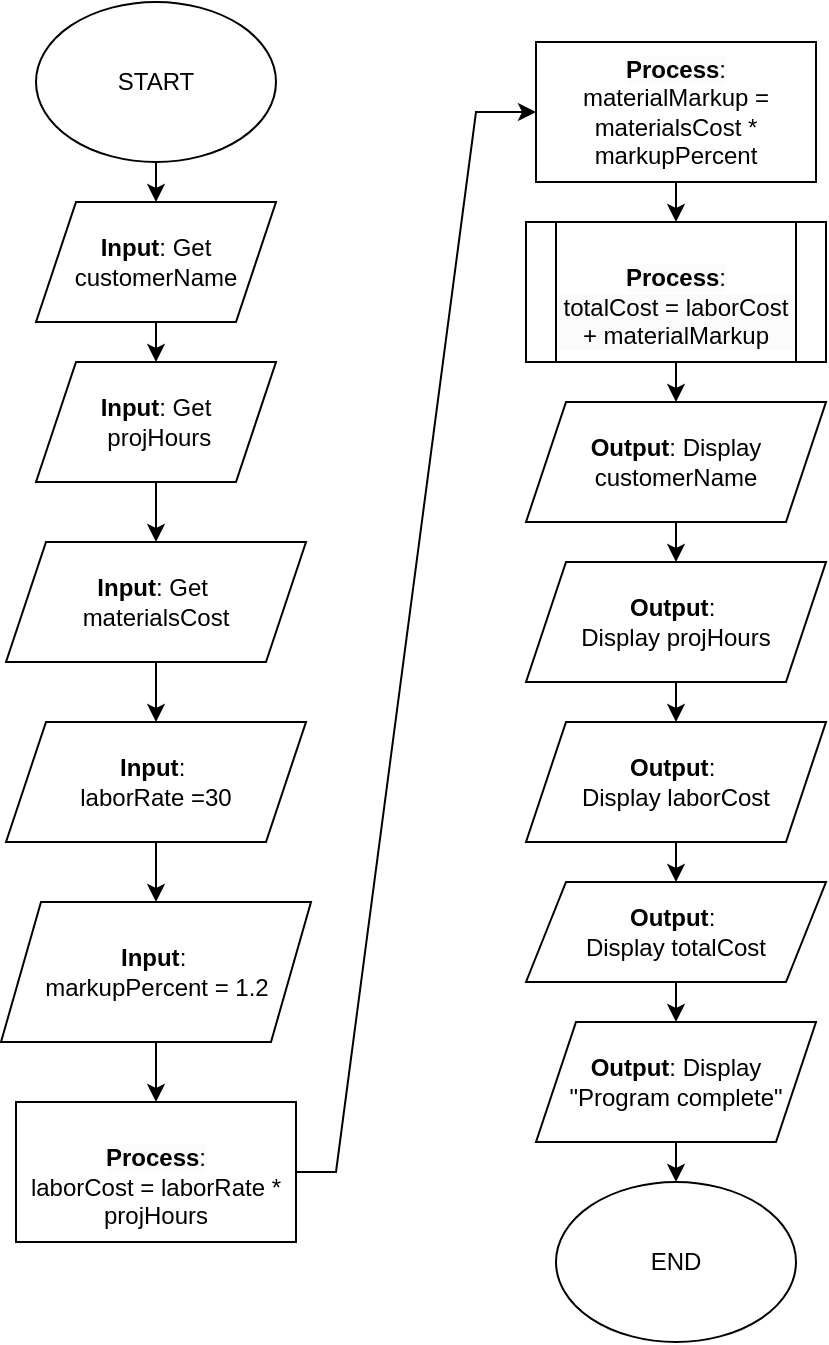<mxfile version="24.7.8">
  <diagram name="Page-1" id="FT5NxyrCxKl75aSBoO3l">
    <mxGraphModel dx="1014" dy="1865" grid="1" gridSize="10" guides="1" tooltips="1" connect="1" arrows="1" fold="1" page="1" pageScale="1" pageWidth="850" pageHeight="1100" math="0" shadow="0">
      <root>
        <mxCell id="0" />
        <mxCell id="1" parent="0" />
        <mxCell id="corKyDVkkb00_pDAACmw-1" value="START" style="ellipse;whiteSpace=wrap;html=1;fontFamily=Helvetica;fontStyle=0" parent="1" vertex="1">
          <mxGeometry x="40" y="-10" width="120" height="80" as="geometry" />
        </mxCell>
        <mxCell id="corKyDVkkb00_pDAACmw-2" value="&lt;strong&gt;Input&lt;/strong&gt;: Get customerName" style="shape=parallelogram;perimeter=parallelogramPerimeter;whiteSpace=wrap;html=1;fixedSize=1;fontFamily=Helvetica;fontStyle=0" parent="1" vertex="1">
          <mxGeometry x="40" y="90" width="120" height="60" as="geometry" />
        </mxCell>
        <mxCell id="corKyDVkkb00_pDAACmw-3" value="&lt;strong&gt;Input&lt;/strong&gt;: Get&lt;div&gt;&amp;nbsp;projHours&lt;/div&gt;" style="shape=parallelogram;perimeter=parallelogramPerimeter;whiteSpace=wrap;html=1;fixedSize=1;fontFamily=Helvetica;fontStyle=0" parent="1" vertex="1">
          <mxGeometry x="40" y="170" width="120" height="60" as="geometry" />
        </mxCell>
        <mxCell id="corKyDVkkb00_pDAACmw-4" value="&lt;strong&gt;Input&lt;/strong&gt;: Get&amp;nbsp;&lt;div&gt;materialsCost&lt;/div&gt;" style="shape=parallelogram;perimeter=parallelogramPerimeter;whiteSpace=wrap;html=1;fixedSize=1;fontFamily=Helvetica;fontStyle=0" parent="1" vertex="1">
          <mxGeometry x="25" y="260" width="150" height="60" as="geometry" />
        </mxCell>
        <mxCell id="corKyDVkkb00_pDAACmw-8" value="&lt;strong&gt;Output&lt;/strong&gt;: Display customerName" style="shape=parallelogram;perimeter=parallelogramPerimeter;whiteSpace=wrap;html=1;fixedSize=1;fontFamily=Helvetica;fontStyle=0" parent="1" vertex="1">
          <mxGeometry x="285" y="190" width="150" height="60" as="geometry" />
        </mxCell>
        <mxCell id="corKyDVkkb00_pDAACmw-9" value="&lt;strong&gt;Output&lt;/strong&gt;:&amp;nbsp;&lt;div&gt;Display projHours&lt;/div&gt;" style="shape=parallelogram;perimeter=parallelogramPerimeter;whiteSpace=wrap;html=1;fixedSize=1;fontFamily=Helvetica;fontStyle=0" parent="1" vertex="1">
          <mxGeometry x="285" y="270" width="150" height="60" as="geometry" />
        </mxCell>
        <mxCell id="corKyDVkkb00_pDAACmw-10" value="&lt;strong&gt;Output&lt;/strong&gt;:&amp;nbsp;&lt;div&gt;Display laborCost&lt;/div&gt;" style="shape=parallelogram;perimeter=parallelogramPerimeter;whiteSpace=wrap;html=1;fixedSize=1;fontFamily=Helvetica;fontStyle=0" parent="1" vertex="1">
          <mxGeometry x="285" y="350" width="150" height="60" as="geometry" />
        </mxCell>
        <mxCell id="corKyDVkkb00_pDAACmw-11" value="&lt;strong&gt;Output&lt;/strong&gt;:&amp;nbsp;&lt;div&gt;Display totalCost&lt;/div&gt;" style="shape=parallelogram;perimeter=parallelogramPerimeter;whiteSpace=wrap;html=1;fixedSize=1;fontFamily=Helvetica;fontStyle=0" parent="1" vertex="1">
          <mxGeometry x="285" y="430" width="150" height="50" as="geometry" />
        </mxCell>
        <mxCell id="corKyDVkkb00_pDAACmw-13" value="END" style="ellipse;whiteSpace=wrap;html=1;fontFamily=Helvetica;fontStyle=0" parent="1" vertex="1">
          <mxGeometry x="300" y="580" width="120" height="80" as="geometry" />
        </mxCell>
        <mxCell id="corKyDVkkb00_pDAACmw-14" value="" style="endArrow=classic;html=1;rounded=0;exitX=0.5;exitY=1;exitDx=0;exitDy=0;entryX=0.5;entryY=0;entryDx=0;entryDy=0;fontFamily=Helvetica;fontStyle=0" parent="1" source="corKyDVkkb00_pDAACmw-2" target="corKyDVkkb00_pDAACmw-3" edge="1">
          <mxGeometry width="50" height="50" relative="1" as="geometry">
            <mxPoint x="400" y="400" as="sourcePoint" />
            <mxPoint x="450" y="350" as="targetPoint" />
          </mxGeometry>
        </mxCell>
        <mxCell id="corKyDVkkb00_pDAACmw-12" value="&lt;strong&gt;Output&lt;/strong&gt;: Display &quot;Program complete&quot;" style="shape=parallelogram;perimeter=parallelogramPerimeter;whiteSpace=wrap;html=1;fixedSize=1;fontFamily=Helvetica;fontStyle=0" parent="1" vertex="1">
          <mxGeometry x="290" y="500" width="140" height="60" as="geometry" />
        </mxCell>
        <mxCell id="corKyDVkkb00_pDAACmw-22" value="" style="endArrow=classic;html=1;rounded=0;entryX=0.5;entryY=0;entryDx=0;entryDy=0;exitX=0.5;exitY=1;exitDx=0;exitDy=0;fontFamily=Helvetica;fontStyle=0" parent="1" source="corKyDVkkb00_pDAACmw-8" target="corKyDVkkb00_pDAACmw-9" edge="1">
          <mxGeometry width="50" height="50" relative="1" as="geometry">
            <mxPoint x="400" y="400" as="sourcePoint" />
            <mxPoint x="450" y="350" as="targetPoint" />
          </mxGeometry>
        </mxCell>
        <mxCell id="corKyDVkkb00_pDAACmw-23" value="" style="endArrow=classic;html=1;rounded=0;exitX=0.5;exitY=1;exitDx=0;exitDy=0;fontFamily=Helvetica;fontStyle=0;entryX=0.5;entryY=0;entryDx=0;entryDy=0;" parent="1" source="corKyDVkkb00_pDAACmw-9" target="corKyDVkkb00_pDAACmw-10" edge="1">
          <mxGeometry width="50" height="50" relative="1" as="geometry">
            <mxPoint x="400" y="400" as="sourcePoint" />
            <mxPoint x="410" y="170" as="targetPoint" />
          </mxGeometry>
        </mxCell>
        <mxCell id="corKyDVkkb00_pDAACmw-24" value="" style="endArrow=classic;html=1;rounded=0;entryX=0.5;entryY=0;entryDx=0;entryDy=0;exitX=0.5;exitY=1;exitDx=0;exitDy=0;fontFamily=Helvetica;fontStyle=0" parent="1" source="corKyDVkkb00_pDAACmw-10" target="corKyDVkkb00_pDAACmw-11" edge="1">
          <mxGeometry width="50" height="50" relative="1" as="geometry">
            <mxPoint x="400" y="400" as="sourcePoint" />
            <mxPoint x="450" y="350" as="targetPoint" />
          </mxGeometry>
        </mxCell>
        <mxCell id="corKyDVkkb00_pDAACmw-25" value="" style="endArrow=classic;html=1;rounded=0;exitX=0.5;exitY=1;exitDx=0;exitDy=0;entryX=0.5;entryY=0;entryDx=0;entryDy=0;fontFamily=Helvetica;fontStyle=0" parent="1" source="corKyDVkkb00_pDAACmw-11" target="corKyDVkkb00_pDAACmw-12" edge="1">
          <mxGeometry width="50" height="50" relative="1" as="geometry">
            <mxPoint x="400" y="400" as="sourcePoint" />
            <mxPoint x="450" y="350" as="targetPoint" />
          </mxGeometry>
        </mxCell>
        <mxCell id="corKyDVkkb00_pDAACmw-26" value="" style="endArrow=classic;html=1;rounded=0;entryX=0.5;entryY=0;entryDx=0;entryDy=0;exitX=0.5;exitY=1;exitDx=0;exitDy=0;fontFamily=Helvetica;fontStyle=0" parent="1" source="corKyDVkkb00_pDAACmw-12" target="corKyDVkkb00_pDAACmw-13" edge="1">
          <mxGeometry width="50" height="50" relative="1" as="geometry">
            <mxPoint x="400" y="400" as="sourcePoint" />
            <mxPoint x="450" y="350" as="targetPoint" />
          </mxGeometry>
        </mxCell>
        <mxCell id="-ISh1TWFzGcS-yHQbqMt-3" value="&lt;strong&gt;Input&lt;/strong&gt;:&amp;nbsp;&lt;div&gt;markupPercent = 1.2&lt;/div&gt;" style="shape=parallelogram;perimeter=parallelogramPerimeter;whiteSpace=wrap;html=1;fixedSize=1;fontFamily=Helvetica;fontStyle=0" parent="1" vertex="1">
          <mxGeometry x="22.5" y="440" width="155" height="70" as="geometry" />
        </mxCell>
        <mxCell id="-ISh1TWFzGcS-yHQbqMt-4" value="&lt;strong&gt;Input&lt;/strong&gt;:&amp;nbsp;&lt;div&gt;laborRate =30&lt;/div&gt;" style="shape=parallelogram;perimeter=parallelogramPerimeter;whiteSpace=wrap;html=1;fixedSize=1;fontFamily=Helvetica;fontStyle=0" parent="1" vertex="1">
          <mxGeometry x="25" y="350" width="150" height="60" as="geometry" />
        </mxCell>
        <mxCell id="-ISh1TWFzGcS-yHQbqMt-11" value="&lt;div&gt;&lt;span style=&quot;color: rgb(0, 0, 0); font-family: Helvetica; font-size: 12px; font-style: normal; font-variant-ligatures: normal; font-variant-caps: normal; font-weight: 400; letter-spacing: normal; orphans: 2; text-align: center; text-indent: 0px; text-transform: none; widows: 2; word-spacing: 0px; -webkit-text-stroke-width: 0px; white-space: normal; background-color: rgb(251, 251, 251); text-decoration-thickness: initial; text-decoration-style: initial; text-decoration-color: initial; display: inline !important; float: none;&quot;&gt;&lt;strong&gt;&lt;br&gt;&lt;/strong&gt;&lt;/span&gt;&lt;/div&gt;&lt;span style=&quot;color: rgb(0, 0, 0); font-family: Helvetica; font-size: 12px; font-style: normal; font-variant-ligatures: normal; font-variant-caps: normal; font-weight: 400; letter-spacing: normal; orphans: 2; text-align: center; text-indent: 0px; text-transform: none; widows: 2; word-spacing: 0px; -webkit-text-stroke-width: 0px; white-space: normal; background-color: rgb(251, 251, 251); text-decoration-thickness: initial; text-decoration-style: initial; text-decoration-color: initial; display: inline !important; float: none;&quot;&gt;&lt;strong&gt;Process&lt;/strong&gt;:&lt;br&gt;&lt;/span&gt;&lt;div&gt;laborCost = laborRate * projHours&lt;/div&gt;" style="rounded=0;whiteSpace=wrap;html=1;" parent="1" vertex="1">
          <mxGeometry x="30" y="540" width="140" height="70" as="geometry" />
        </mxCell>
        <mxCell id="-ISh1TWFzGcS-yHQbqMt-12" value="&lt;div&gt;&lt;span style=&quot;color: rgb(0, 0, 0); font-family: Helvetica; font-size: 12px; font-style: normal; font-variant-ligatures: normal; font-variant-caps: normal; font-weight: 400; letter-spacing: normal; orphans: 2; text-align: center; text-indent: 0px; text-transform: none; widows: 2; word-spacing: 0px; -webkit-text-stroke-width: 0px; white-space: normal; background-color: rgb(251, 251, 251); text-decoration-thickness: initial; text-decoration-style: initial; text-decoration-color: initial; display: inline !important; float: none;&quot;&gt;&lt;strong&gt;&lt;br&gt;&lt;/strong&gt;&lt;/span&gt;&lt;/div&gt;&lt;span style=&quot;color: rgb(0, 0, 0); font-family: Helvetica; font-size: 12px; font-style: normal; font-variant-ligatures: normal; font-variant-caps: normal; font-weight: 400; letter-spacing: normal; orphans: 2; text-align: center; text-indent: 0px; text-transform: none; widows: 2; word-spacing: 0px; -webkit-text-stroke-width: 0px; white-space: normal; background-color: rgb(251, 251, 251); text-decoration-thickness: initial; text-decoration-style: initial; text-decoration-color: initial; display: inline !important; float: none;&quot;&gt;&lt;strong&gt;Process&lt;/strong&gt;:&lt;br&gt;&lt;/span&gt;&lt;div&gt;materialMarkup = materialsCost * markupPercent&lt;br&gt;&lt;br&gt;&lt;/div&gt;" style="rounded=0;whiteSpace=wrap;html=1;" parent="1" vertex="1">
          <mxGeometry x="290" y="10" width="140" height="70" as="geometry" />
        </mxCell>
        <mxCell id="-ISh1TWFzGcS-yHQbqMt-13" value="" style="endArrow=classic;html=1;rounded=0;exitX=0.5;exitY=1;exitDx=0;exitDy=0;entryX=0.5;entryY=0;entryDx=0;entryDy=0;" parent="1" source="corKyDVkkb00_pDAACmw-3" target="corKyDVkkb00_pDAACmw-4" edge="1">
          <mxGeometry width="50" height="50" relative="1" as="geometry">
            <mxPoint x="410" y="250" as="sourcePoint" />
            <mxPoint x="460" y="200" as="targetPoint" />
          </mxGeometry>
        </mxCell>
        <mxCell id="-ISh1TWFzGcS-yHQbqMt-14" value="" style="endArrow=classic;html=1;rounded=0;exitX=0.5;exitY=1;exitDx=0;exitDy=0;entryX=0.5;entryY=0;entryDx=0;entryDy=0;" parent="1" source="corKyDVkkb00_pDAACmw-4" target="-ISh1TWFzGcS-yHQbqMt-4" edge="1">
          <mxGeometry width="50" height="50" relative="1" as="geometry">
            <mxPoint x="410" y="420" as="sourcePoint" />
            <mxPoint x="460" y="370" as="targetPoint" />
          </mxGeometry>
        </mxCell>
        <mxCell id="-ISh1TWFzGcS-yHQbqMt-15" value="" style="endArrow=classic;html=1;rounded=0;exitX=0.5;exitY=1;exitDx=0;exitDy=0;entryX=0.5;entryY=0;entryDx=0;entryDy=0;" parent="1" source="-ISh1TWFzGcS-yHQbqMt-4" target="-ISh1TWFzGcS-yHQbqMt-3" edge="1">
          <mxGeometry width="50" height="50" relative="1" as="geometry">
            <mxPoint x="410" y="420" as="sourcePoint" />
            <mxPoint x="460" y="370" as="targetPoint" />
          </mxGeometry>
        </mxCell>
        <mxCell id="-ISh1TWFzGcS-yHQbqMt-16" value="" style="endArrow=classic;html=1;rounded=0;exitX=0.5;exitY=1;exitDx=0;exitDy=0;entryX=0.5;entryY=0;entryDx=0;entryDy=0;" parent="1" source="-ISh1TWFzGcS-yHQbqMt-3" edge="1">
          <mxGeometry width="50" height="50" relative="1" as="geometry">
            <mxPoint x="410" y="420" as="sourcePoint" />
            <mxPoint x="100" y="540" as="targetPoint" />
          </mxGeometry>
        </mxCell>
        <mxCell id="-ISh1TWFzGcS-yHQbqMt-18" value="" style="endArrow=classic;html=1;rounded=0;exitX=1;exitY=0.5;exitDx=0;exitDy=0;entryX=0;entryY=0.5;entryDx=0;entryDy=0;" parent="1" source="-ISh1TWFzGcS-yHQbqMt-11" target="-ISh1TWFzGcS-yHQbqMt-12" edge="1">
          <mxGeometry width="50" height="50" relative="1" as="geometry">
            <mxPoint x="410" y="620" as="sourcePoint" />
            <mxPoint x="460" y="570" as="targetPoint" />
            <Array as="points">
              <mxPoint x="190" y="575" />
              <mxPoint x="260" y="45" />
            </Array>
          </mxGeometry>
        </mxCell>
        <mxCell id="-ISh1TWFzGcS-yHQbqMt-22" value="" style="endArrow=classic;html=1;rounded=0;exitX=0.5;exitY=1;exitDx=0;exitDy=0;" parent="1" source="-ISh1TWFzGcS-yHQbqMt-12" edge="1">
          <mxGeometry width="50" height="50" relative="1" as="geometry">
            <mxPoint x="410" y="360" as="sourcePoint" />
            <mxPoint x="360" y="100" as="targetPoint" />
          </mxGeometry>
        </mxCell>
        <mxCell id="-ISh1TWFzGcS-yHQbqMt-28" value="" style="endArrow=classic;html=1;rounded=0;entryX=0.5;entryY=0;entryDx=0;entryDy=0;exitX=0.5;exitY=1;exitDx=0;exitDy=0;" parent="1" source="corKyDVkkb00_pDAACmw-1" target="corKyDVkkb00_pDAACmw-2" edge="1">
          <mxGeometry width="50" height="50" relative="1" as="geometry">
            <mxPoint x="410" y="360" as="sourcePoint" />
            <mxPoint x="460" y="310" as="targetPoint" />
          </mxGeometry>
        </mxCell>
        <mxCell id="-ISh1TWFzGcS-yHQbqMt-30" value="&lt;br&gt;&lt;span style=&quot;forced-color-adjust: none; color: rgb(0, 0, 0); font-family: Helvetica; font-size: 12px; font-style: normal; font-variant-ligatures: normal; font-variant-caps: normal; font-weight: 400; letter-spacing: normal; orphans: 2; text-align: center; text-indent: 0px; text-transform: none; widows: 2; word-spacing: 0px; -webkit-text-stroke-width: 0px; white-space: normal; text-decoration-thickness: initial; text-decoration-style: initial; text-decoration-color: initial; background-color: rgb(251, 251, 251); float: none; display: inline !important;&quot;&gt;&lt;strong style=&quot;forced-color-adjust: none;&quot;&gt;&lt;br class=&quot;Apple-interchange-newline&quot;&gt;Process&lt;/strong&gt;:&lt;br style=&quot;forced-color-adjust: none;&quot;&gt;&lt;/span&gt;&lt;div style=&quot;forced-color-adjust: none; color: rgb(0, 0, 0); font-family: Helvetica; font-size: 12px; font-style: normal; font-variant-ligatures: normal; font-variant-caps: normal; font-weight: 400; letter-spacing: normal; orphans: 2; text-align: center; text-indent: 0px; text-transform: none; widows: 2; word-spacing: 0px; -webkit-text-stroke-width: 0px; white-space: normal; background-color: rgb(251, 251, 251); text-decoration-thickness: initial; text-decoration-style: initial; text-decoration-color: initial;&quot;&gt;totalCost = laborCost + materialMarkup&lt;br style=&quot;forced-color-adjust: none;&quot;&gt;&lt;/div&gt;&lt;div&gt;&lt;br&gt;&lt;/div&gt;" style="shape=process;whiteSpace=wrap;html=1;backgroundOutline=1;" parent="1" vertex="1">
          <mxGeometry x="285" y="100" width="150" height="70" as="geometry" />
        </mxCell>
        <mxCell id="-ISh1TWFzGcS-yHQbqMt-31" value="" style="endArrow=classic;html=1;rounded=0;entryX=0.5;entryY=0;entryDx=0;entryDy=0;exitX=0.5;exitY=1;exitDx=0;exitDy=0;" parent="1" source="-ISh1TWFzGcS-yHQbqMt-30" target="corKyDVkkb00_pDAACmw-8" edge="1">
          <mxGeometry width="50" height="50" relative="1" as="geometry">
            <mxPoint x="330" y="350" as="sourcePoint" />
            <mxPoint x="380" y="300" as="targetPoint" />
          </mxGeometry>
        </mxCell>
      </root>
    </mxGraphModel>
  </diagram>
</mxfile>
